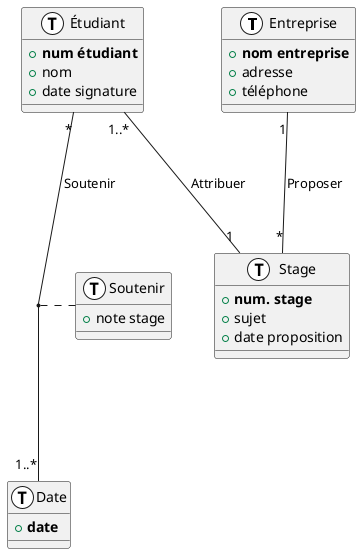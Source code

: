 @startuml "drain"

!define Table(x) class "x" << (T,#FFFFFF) >>
!define pk(x) <b>x</b>

Table("Entreprise") {
    {field} + pk(nom entreprise)
    {field} + adresse
    {field} + téléphone
}

"Entreprise" "1" --- "*" "Stage": "Proposer"

Table("Stage") {
    {field} + pk(num. stage)
    {field} + sujet
    {field} + date proposition
}

"Étudiant" "1..*" --- "1" "Stage": "Attribuer"

Table("Étudiant") {
    {field} + pk(num étudiant)
    {field} + nom
    {field} + date signature
}

"Étudiant" "*" --- "1..*" "Date": "Soutenir"
("Étudiant", "Date") .. "Soutenir"
Table("Soutenir") {
    {field} + note stage
}

Table("Date") {
    {field} + pk(date)
}

@enduml
